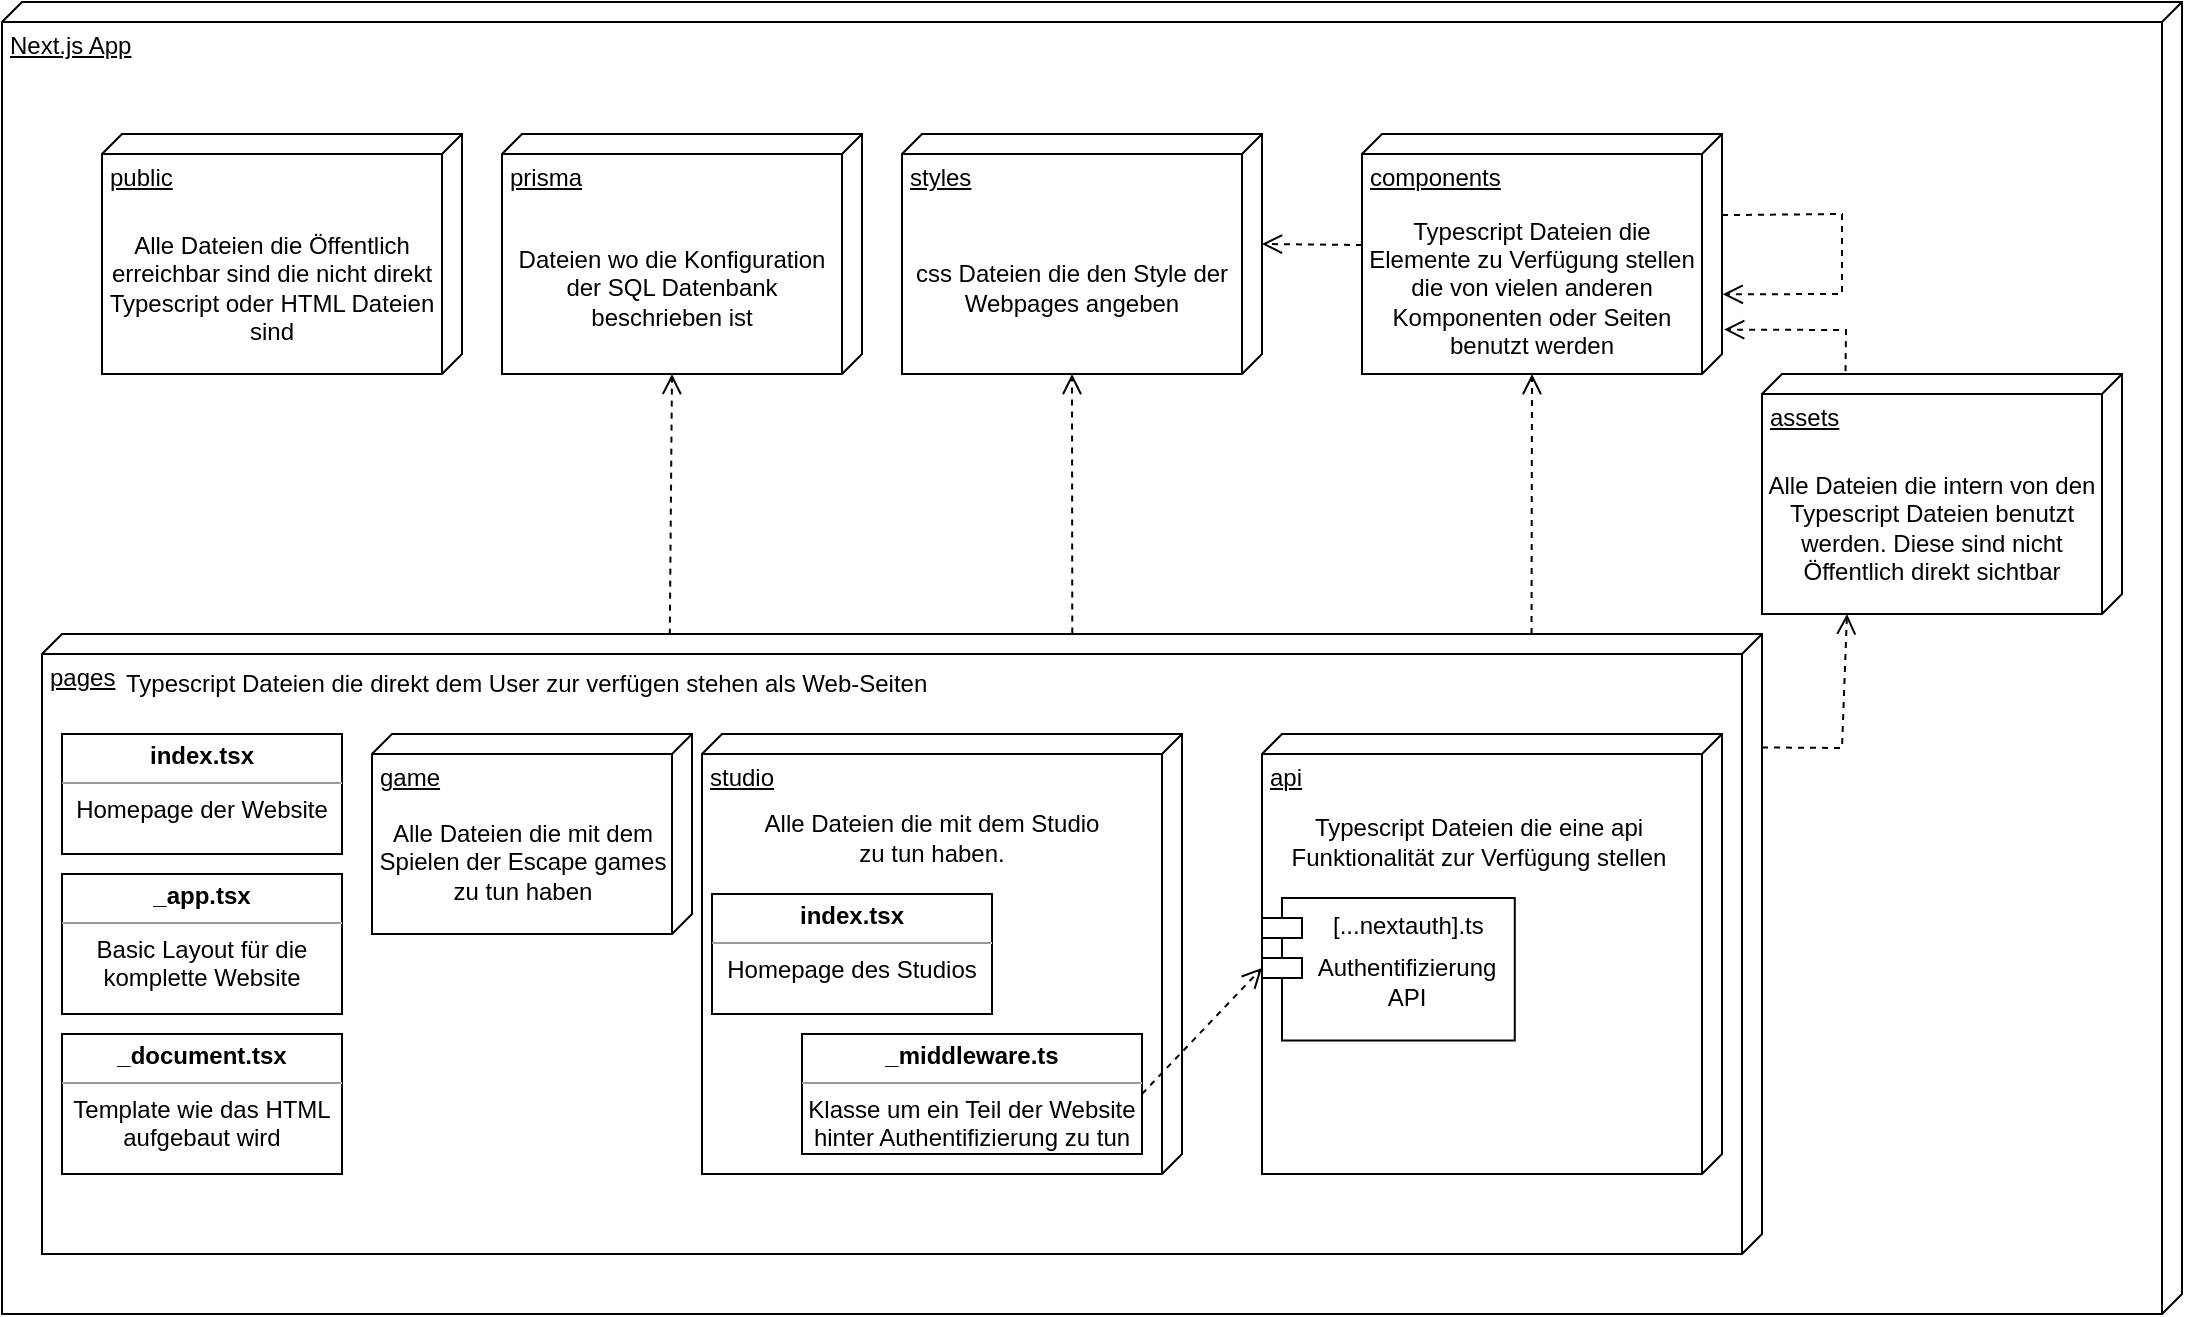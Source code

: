<mxfile version="17.4.3" type="device"><diagram id="IRq4MdMwsoyI4fON2Saj" name="Page-1"><mxGraphModel dx="2062" dy="1126" grid="1" gridSize="10" guides="1" tooltips="1" connect="1" arrows="1" fold="1" page="1" pageScale="1" pageWidth="1169" pageHeight="827" math="0" shadow="0"><root><mxCell id="0"/><mxCell id="1" parent="0"/><mxCell id="IfWdsF3R57k_pPoVyr0X-1" value="Next.js App" style="verticalAlign=top;align=left;spacingTop=8;spacingLeft=2;spacingRight=12;shape=cube;size=10;direction=south;fontStyle=4;html=1;" vertex="1" parent="1"><mxGeometry x="30" y="100" width="1090" height="656" as="geometry"/></mxCell><mxCell id="IfWdsF3R57k_pPoVyr0X-14" value="" style="group" vertex="1" connectable="0" parent="1"><mxGeometry x="910" y="286" width="180" height="120" as="geometry"/></mxCell><mxCell id="IfWdsF3R57k_pPoVyr0X-2" value="assets" style="verticalAlign=top;align=left;spacingTop=8;spacingLeft=2;spacingRight=12;shape=cube;size=10;direction=south;fontStyle=4;html=1;" vertex="1" parent="IfWdsF3R57k_pPoVyr0X-14"><mxGeometry width="180" height="120" as="geometry"/></mxCell><mxCell id="IfWdsF3R57k_pPoVyr0X-8" value="Alle Dateien die intern von den Typescript Dateien benutzt werden. Diese sind nicht Öffentlich direkt sichtbar" style="text;html=1;strokeColor=none;fillColor=none;align=center;verticalAlign=middle;whiteSpace=wrap;rounded=0;" vertex="1" parent="IfWdsF3R57k_pPoVyr0X-14"><mxGeometry y="34" width="170" height="86" as="geometry"/></mxCell><mxCell id="IfWdsF3R57k_pPoVyr0X-15" value="" style="group" vertex="1" connectable="0" parent="1"><mxGeometry x="480" y="166" width="180" height="120" as="geometry"/></mxCell><mxCell id="IfWdsF3R57k_pPoVyr0X-7" value="styles" style="verticalAlign=top;align=left;spacingTop=8;spacingLeft=2;spacingRight=12;shape=cube;size=10;direction=south;fontStyle=4;html=1;" vertex="1" parent="IfWdsF3R57k_pPoVyr0X-15"><mxGeometry width="180" height="120" as="geometry"/></mxCell><mxCell id="IfWdsF3R57k_pPoVyr0X-11" value="css Dateien die den Style der Webpages angeben" style="text;html=1;strokeColor=none;fillColor=none;align=center;verticalAlign=middle;whiteSpace=wrap;rounded=0;" vertex="1" parent="IfWdsF3R57k_pPoVyr0X-15"><mxGeometry y="34" width="170" height="86" as="geometry"/></mxCell><mxCell id="IfWdsF3R57k_pPoVyr0X-16" value="" style="group" vertex="1" connectable="0" parent="1"><mxGeometry x="80" y="166" width="180" height="120" as="geometry"/></mxCell><mxCell id="IfWdsF3R57k_pPoVyr0X-6" value="public" style="verticalAlign=top;align=left;spacingTop=8;spacingLeft=2;spacingRight=12;shape=cube;size=10;direction=south;fontStyle=4;html=1;" vertex="1" parent="IfWdsF3R57k_pPoVyr0X-16"><mxGeometry width="180" height="120" as="geometry"/></mxCell><mxCell id="IfWdsF3R57k_pPoVyr0X-12" value="Alle Dateien die Öffentlich erreichbar sind die nicht direkt Typescript oder HTML Dateien sind" style="text;html=1;strokeColor=none;fillColor=none;align=center;verticalAlign=middle;whiteSpace=wrap;rounded=0;" vertex="1" parent="IfWdsF3R57k_pPoVyr0X-16"><mxGeometry y="34" width="170" height="86" as="geometry"/></mxCell><mxCell id="IfWdsF3R57k_pPoVyr0X-17" value="" style="group" vertex="1" connectable="0" parent="1"><mxGeometry x="280" y="166" width="180" height="120" as="geometry"/></mxCell><mxCell id="IfWdsF3R57k_pPoVyr0X-5" value="prisma" style="verticalAlign=top;align=left;spacingTop=8;spacingLeft=2;spacingRight=12;shape=cube;size=10;direction=south;fontStyle=4;html=1;" vertex="1" parent="IfWdsF3R57k_pPoVyr0X-17"><mxGeometry width="180" height="120" as="geometry"/></mxCell><mxCell id="IfWdsF3R57k_pPoVyr0X-13" value="Dateien wo die Konfiguration der SQL Datenbank beschrieben ist" style="text;html=1;strokeColor=none;fillColor=none;align=center;verticalAlign=middle;whiteSpace=wrap;rounded=0;" vertex="1" parent="IfWdsF3R57k_pPoVyr0X-17"><mxGeometry y="34" width="170" height="86" as="geometry"/></mxCell><mxCell id="IfWdsF3R57k_pPoVyr0X-18" value="" style="group" vertex="1" connectable="0" parent="1"><mxGeometry x="710" y="166" width="240" height="120" as="geometry"/></mxCell><mxCell id="IfWdsF3R57k_pPoVyr0X-42" value="" style="group" vertex="1" connectable="0" parent="IfWdsF3R57k_pPoVyr0X-18"><mxGeometry width="240" height="120" as="geometry"/></mxCell><mxCell id="IfWdsF3R57k_pPoVyr0X-3" value="components" style="verticalAlign=top;align=left;spacingTop=8;spacingLeft=2;spacingRight=12;shape=cube;size=10;direction=south;fontStyle=4;html=1;" vertex="1" parent="IfWdsF3R57k_pPoVyr0X-42"><mxGeometry width="180" height="120" as="geometry"/></mxCell><mxCell id="IfWdsF3R57k_pPoVyr0X-10" value="Typescript Dateien die Elemente zu Verfügung stellen die von vielen anderen Komponenten oder Seiten benutzt werden" style="text;html=1;strokeColor=none;fillColor=none;align=center;verticalAlign=middle;whiteSpace=wrap;rounded=0;" vertex="1" parent="IfWdsF3R57k_pPoVyr0X-42"><mxGeometry y="34" width="170" height="86" as="geometry"/></mxCell><mxCell id="IfWdsF3R57k_pPoVyr0X-39" value="" style="html=1;verticalAlign=bottom;endArrow=open;dashed=1;endSize=8;rounded=0;exitX=0.338;exitY=0;exitDx=0;exitDy=0;exitPerimeter=0;entryX=0.668;entryY=-0.002;entryDx=0;entryDy=0;entryPerimeter=0;" edge="1" parent="IfWdsF3R57k_pPoVyr0X-42" source="IfWdsF3R57k_pPoVyr0X-3" target="IfWdsF3R57k_pPoVyr0X-3"><mxGeometry relative="1" as="geometry"><mxPoint x="-360" y="233" as="sourcePoint"/><mxPoint x="200" y="110" as="targetPoint"/><Array as="points"><mxPoint x="240" y="40"/><mxPoint x="240" y="80"/></Array></mxGeometry></mxCell><mxCell id="IfWdsF3R57k_pPoVyr0X-38" value="" style="group" vertex="1" connectable="0" parent="1"><mxGeometry x="50" y="416" width="860" height="320" as="geometry"/></mxCell><mxCell id="IfWdsF3R57k_pPoVyr0X-50" value="" style="group" vertex="1" connectable="0" parent="IfWdsF3R57k_pPoVyr0X-38"><mxGeometry width="860" height="310" as="geometry"/></mxCell><mxCell id="IfWdsF3R57k_pPoVyr0X-4" value="pages" style="verticalAlign=top;align=left;spacingTop=8;spacingLeft=2;spacingRight=12;shape=cube;size=10;direction=south;fontStyle=4;html=1;" vertex="1" parent="IfWdsF3R57k_pPoVyr0X-50"><mxGeometry width="860" height="310" as="geometry"/></mxCell><mxCell id="IfWdsF3R57k_pPoVyr0X-19" value="Typescript Dateien die direkt dem User zur verfügen stehen als Web-Seiten" style="text;html=1;strokeColor=none;fillColor=none;align=left;verticalAlign=middle;whiteSpace=wrap;rounded=0;" vertex="1" parent="IfWdsF3R57k_pPoVyr0X-50"><mxGeometry x="40" y="10" width="410" height="30" as="geometry"/></mxCell><mxCell id="IfWdsF3R57k_pPoVyr0X-22" value="" style="group" vertex="1" connectable="0" parent="IfWdsF3R57k_pPoVyr0X-50"><mxGeometry x="610" y="50" width="230" height="220" as="geometry"/></mxCell><mxCell id="IfWdsF3R57k_pPoVyr0X-20" value="api" style="verticalAlign=top;align=left;spacingTop=8;spacingLeft=2;spacingRight=12;shape=cube;size=10;direction=south;fontStyle=4;html=1;" vertex="1" parent="IfWdsF3R57k_pPoVyr0X-22"><mxGeometry width="230.0" height="220" as="geometry"/></mxCell><mxCell id="IfWdsF3R57k_pPoVyr0X-21" value="Typescript Dateien die eine api Funktionalität zur Verfügung stellen" style="text;html=1;strokeColor=none;fillColor=none;align=center;verticalAlign=middle;whiteSpace=wrap;rounded=0;" vertex="1" parent="IfWdsF3R57k_pPoVyr0X-22"><mxGeometry y="30" width="217.22" height="48.75" as="geometry"/></mxCell><mxCell id="IfWdsF3R57k_pPoVyr0X-26" value="" style="group" vertex="1" connectable="0" parent="IfWdsF3R57k_pPoVyr0X-22"><mxGeometry y="82" width="126.39" height="71.25" as="geometry"/></mxCell><mxCell id="IfWdsF3R57k_pPoVyr0X-23" value="[...nextauth].ts" style="shape=module;align=left;spacingLeft=20;align=center;verticalAlign=top;" vertex="1" parent="IfWdsF3R57k_pPoVyr0X-26"><mxGeometry width="126.39" height="71.25" as="geometry"/></mxCell><mxCell id="IfWdsF3R57k_pPoVyr0X-24" value="Authentifizierung API" style="text;html=1;strokeColor=none;fillColor=none;align=center;verticalAlign=middle;whiteSpace=wrap;rounded=0;" vertex="1" parent="IfWdsF3R57k_pPoVyr0X-26"><mxGeometry x="34.386" y="21.25" width="76.667" height="41.25" as="geometry"/></mxCell><mxCell id="IfWdsF3R57k_pPoVyr0X-28" value="&lt;p style=&quot;margin: 0px ; margin-top: 4px ; text-align: center&quot;&gt;&lt;b&gt;index.tsx&lt;/b&gt;&lt;/p&gt;&lt;hr size=&quot;1&quot;&gt;&lt;div style=&quot;text-align: center ; height: 2px&quot;&gt;Homepage der Website&lt;/div&gt;" style="verticalAlign=top;align=left;overflow=fill;fontSize=12;fontFamily=Helvetica;html=1;" vertex="1" parent="IfWdsF3R57k_pPoVyr0X-50"><mxGeometry x="10" y="50" width="140" height="60" as="geometry"/></mxCell><mxCell id="IfWdsF3R57k_pPoVyr0X-33" value="" style="group" vertex="1" connectable="0" parent="IfWdsF3R57k_pPoVyr0X-50"><mxGeometry x="330" y="50" width="240" height="220" as="geometry"/></mxCell><mxCell id="IfWdsF3R57k_pPoVyr0X-29" value="studio" style="verticalAlign=top;align=left;spacingTop=8;spacingLeft=2;spacingRight=12;shape=cube;size=10;direction=south;fontStyle=4;html=1;" vertex="1" parent="IfWdsF3R57k_pPoVyr0X-33"><mxGeometry width="240" height="220" as="geometry"/></mxCell><mxCell id="IfWdsF3R57k_pPoVyr0X-30" value="Alle Dateien die mit dem Studio zu tun haben." style="text;html=1;strokeColor=none;fillColor=none;align=center;verticalAlign=middle;whiteSpace=wrap;rounded=0;" vertex="1" parent="IfWdsF3R57k_pPoVyr0X-33"><mxGeometry x="30" y="34" width="170" height="36" as="geometry"/></mxCell><mxCell id="IfWdsF3R57k_pPoVyr0X-31" value="&lt;p style=&quot;margin: 0px ; margin-top: 4px ; text-align: center&quot;&gt;&lt;b&gt;index.tsx&lt;/b&gt;&lt;/p&gt;&lt;hr size=&quot;1&quot;&gt;&lt;div style=&quot;text-align: center ; height: 2px&quot;&gt;Homepage des Studios&lt;/div&gt;" style="verticalAlign=top;align=left;overflow=fill;fontSize=12;fontFamily=Helvetica;html=1;" vertex="1" parent="IfWdsF3R57k_pPoVyr0X-33"><mxGeometry x="5" y="80" width="140" height="60" as="geometry"/></mxCell><mxCell id="IfWdsF3R57k_pPoVyr0X-32" value="&lt;p style=&quot;margin: 0px ; margin-top: 4px ; text-align: center&quot;&gt;&lt;b&gt;_middleware.ts&lt;/b&gt;&lt;/p&gt;&lt;hr size=&quot;1&quot;&gt;&lt;div style=&quot;text-align: center ; height: 2px&quot;&gt;Klasse um ein Teil der Website&lt;/div&gt;&lt;div style=&quot;text-align: center ; height: 2px&quot;&gt;&lt;br&gt;&lt;/div&gt;&lt;div style=&quot;text-align: center ; height: 2px&quot;&gt;&lt;br&gt;&lt;/div&gt;&lt;div style=&quot;text-align: center ; height: 2px&quot;&gt;&lt;br&gt;&lt;/div&gt;&lt;div style=&quot;text-align: center ; height: 2px&quot;&gt;&lt;br&gt;&lt;/div&gt;&lt;div style=&quot;text-align: center ; height: 2px&quot;&gt;&lt;br&gt;&lt;/div&gt;&lt;div style=&quot;text-align: center ; height: 2px&quot;&gt;&lt;br&gt;&lt;/div&gt;&lt;div style=&quot;text-align: center ; height: 2px&quot;&gt;hinter Authentifizierung zu tun&lt;/div&gt;" style="verticalAlign=top;align=left;overflow=fill;fontSize=12;fontFamily=Helvetica;html=1;" vertex="1" parent="IfWdsF3R57k_pPoVyr0X-33"><mxGeometry x="50" y="150" width="170" height="60" as="geometry"/></mxCell><mxCell id="IfWdsF3R57k_pPoVyr0X-36" value="" style="group" vertex="1" connectable="0" parent="IfWdsF3R57k_pPoVyr0X-50"><mxGeometry x="165" y="50" width="160" height="100" as="geometry"/></mxCell><mxCell id="IfWdsF3R57k_pPoVyr0X-34" value="game" style="verticalAlign=top;align=left;spacingTop=8;spacingLeft=2;spacingRight=12;shape=cube;size=10;direction=south;fontStyle=4;html=1;" vertex="1" parent="IfWdsF3R57k_pPoVyr0X-36"><mxGeometry width="160" height="100" as="geometry"/></mxCell><mxCell id="IfWdsF3R57k_pPoVyr0X-35" value="Alle Dateien die mit dem Spielen der Escape games zu tun haben" style="text;html=1;strokeColor=none;fillColor=none;align=center;verticalAlign=middle;whiteSpace=wrap;rounded=0;" vertex="1" parent="IfWdsF3R57k_pPoVyr0X-36"><mxGeometry y="28.333" width="151.111" height="71.667" as="geometry"/></mxCell><mxCell id="IfWdsF3R57k_pPoVyr0X-37" value="" style="html=1;verticalAlign=bottom;endArrow=open;dashed=1;endSize=8;rounded=0;entryX=0;entryY=0;entryDx=0;entryDy=35;entryPerimeter=0;exitX=1;exitY=0.5;exitDx=0;exitDy=0;" edge="1" parent="IfWdsF3R57k_pPoVyr0X-50" source="IfWdsF3R57k_pPoVyr0X-32" target="IfWdsF3R57k_pPoVyr0X-23"><mxGeometry relative="1" as="geometry"><mxPoint x="420" y="340" as="sourcePoint"/><mxPoint x="340" y="340" as="targetPoint"/></mxGeometry></mxCell><mxCell id="IfWdsF3R57k_pPoVyr0X-47" value="&lt;p style=&quot;margin: 0px ; margin-top: 4px ; text-align: center&quot;&gt;&lt;b&gt;_app.tsx&lt;/b&gt;&lt;/p&gt;&lt;hr size=&quot;1&quot;&gt;&lt;div style=&quot;text-align: center ; height: 2px&quot;&gt;Basic Layout für die&lt;/div&gt;&lt;div style=&quot;text-align: center ; height: 2px&quot;&gt;&lt;br&gt;&lt;/div&gt;&lt;div style=&quot;text-align: center ; height: 2px&quot;&gt;&lt;br&gt;&lt;/div&gt;&lt;div style=&quot;text-align: center ; height: 2px&quot;&gt;&lt;br&gt;&lt;/div&gt;&lt;div style=&quot;text-align: center ; height: 2px&quot;&gt;&lt;br&gt;&lt;/div&gt;&lt;div style=&quot;text-align: center ; height: 2px&quot;&gt;&lt;br&gt;&lt;/div&gt;&lt;div style=&quot;text-align: center ; height: 2px&quot;&gt;&lt;br&gt;&lt;/div&gt;&lt;div style=&quot;text-align: center ; height: 2px&quot;&gt;komplette Website&lt;/div&gt;" style="verticalAlign=top;align=left;overflow=fill;fontSize=12;fontFamily=Helvetica;html=1;" vertex="1" parent="IfWdsF3R57k_pPoVyr0X-50"><mxGeometry x="10" y="120" width="140" height="70" as="geometry"/></mxCell><mxCell id="IfWdsF3R57k_pPoVyr0X-48" value="&lt;p style=&quot;margin: 0px ; margin-top: 4px ; text-align: center&quot;&gt;&lt;b&gt;_document.tsx&lt;/b&gt;&lt;/p&gt;&lt;hr size=&quot;1&quot;&gt;&lt;div style=&quot;text-align: center ; height: 2px&quot;&gt;Template wie das HTML&lt;/div&gt;&lt;div style=&quot;text-align: center ; height: 2px&quot;&gt;&lt;br&gt;&lt;/div&gt;&lt;div style=&quot;text-align: center ; height: 2px&quot;&gt;&lt;br&gt;&lt;/div&gt;&lt;div style=&quot;text-align: center ; height: 2px&quot;&gt;&lt;br&gt;&lt;/div&gt;&lt;div style=&quot;text-align: center ; height: 2px&quot;&gt;&lt;br&gt;&lt;/div&gt;&lt;div style=&quot;text-align: center ; height: 2px&quot;&gt;&lt;br&gt;&lt;/div&gt;&lt;div style=&quot;text-align: center ; height: 2px&quot;&gt;&lt;br&gt;&lt;/div&gt;&lt;div style=&quot;text-align: center ; height: 2px&quot;&gt;aufgebaut wird&lt;/div&gt;" style="verticalAlign=top;align=left;overflow=fill;fontSize=12;fontFamily=Helvetica;html=1;" vertex="1" parent="IfWdsF3R57k_pPoVyr0X-50"><mxGeometry x="10" y="200" width="140" height="70" as="geometry"/></mxCell><mxCell id="IfWdsF3R57k_pPoVyr0X-43" value="" style="html=1;verticalAlign=bottom;endArrow=open;dashed=1;endSize=8;rounded=0;entryX=0.5;entryY=1;entryDx=0;entryDy=0;exitX=0;exitY=0.134;exitDx=0;exitDy=0;exitPerimeter=0;" edge="1" parent="1" source="IfWdsF3R57k_pPoVyr0X-4" target="IfWdsF3R57k_pPoVyr0X-10"><mxGeometry relative="1" as="geometry"><mxPoint x="880" y="389" as="sourcePoint"/><mxPoint x="995" y="326" as="targetPoint"/></mxGeometry></mxCell><mxCell id="IfWdsF3R57k_pPoVyr0X-44" value="" style="html=1;verticalAlign=bottom;endArrow=open;dashed=1;endSize=8;rounded=0;exitX=0.001;exitY=0.635;exitDx=0;exitDy=0;exitPerimeter=0;entryX=0.5;entryY=1;entryDx=0;entryDy=0;" edge="1" parent="1" source="IfWdsF3R57k_pPoVyr0X-4" target="IfWdsF3R57k_pPoVyr0X-13"><mxGeometry relative="1" as="geometry"><mxPoint x="660.11" y="416.0" as="sourcePoint"/><mxPoint x="680" y="326" as="targetPoint"/></mxGeometry></mxCell><mxCell id="IfWdsF3R57k_pPoVyr0X-45" value="" style="html=1;verticalAlign=bottom;endArrow=open;dashed=1;endSize=8;rounded=0;entryX=0.5;entryY=1;entryDx=0;entryDy=0;exitX=-0.001;exitY=0.401;exitDx=0;exitDy=0;exitPerimeter=0;" edge="1" parent="1" source="IfWdsF3R57k_pPoVyr0X-4" target="IfWdsF3R57k_pPoVyr0X-11"><mxGeometry relative="1" as="geometry"><mxPoint x="663.47" y="416" as="sourcePoint"/><mxPoint x="660" y="287.28" as="targetPoint"/></mxGeometry></mxCell><mxCell id="IfWdsF3R57k_pPoVyr0X-46" value="" style="html=1;verticalAlign=bottom;endArrow=open;dashed=1;endSize=8;rounded=0;entryX=0;entryY=0;entryDx=55;entryDy=0;exitX=0;exitY=0.25;exitDx=0;exitDy=0;entryPerimeter=0;" edge="1" parent="1" source="IfWdsF3R57k_pPoVyr0X-10" target="IfWdsF3R57k_pPoVyr0X-7"><mxGeometry relative="1" as="geometry"><mxPoint x="575.19" y="425.68" as="sourcePoint"/><mxPoint x="575" y="296.0" as="targetPoint"/></mxGeometry></mxCell><mxCell id="IfWdsF3R57k_pPoVyr0X-51" value="" style="html=1;verticalAlign=bottom;endArrow=open;dashed=1;endSize=8;rounded=0;entryX=0.25;entryY=1;entryDx=0;entryDy=0;exitX=0.183;exitY=0;exitDx=0;exitDy=0;exitPerimeter=0;" edge="1" parent="1" source="IfWdsF3R57k_pPoVyr0X-4" target="IfWdsF3R57k_pPoVyr0X-8"><mxGeometry relative="1" as="geometry"><mxPoint x="804.76" y="426" as="sourcePoint"/><mxPoint x="805" y="296.0" as="targetPoint"/><Array as="points"><mxPoint x="950" y="473"/></Array></mxGeometry></mxCell><mxCell id="IfWdsF3R57k_pPoVyr0X-52" value="" style="html=1;verticalAlign=bottom;endArrow=open;dashed=1;endSize=8;rounded=0;entryX=0.815;entryY=-0.006;entryDx=0;entryDy=0;exitX=-0.012;exitY=0.768;exitDx=0;exitDy=0;exitPerimeter=0;entryPerimeter=0;" edge="1" parent="1" source="IfWdsF3R57k_pPoVyr0X-2" target="IfWdsF3R57k_pPoVyr0X-3"><mxGeometry relative="1" as="geometry"><mxPoint x="920" y="482.73" as="sourcePoint"/><mxPoint x="962.5" y="416" as="targetPoint"/><Array as="points"><mxPoint x="952" y="264"/></Array></mxGeometry></mxCell></root></mxGraphModel></diagram></mxfile>
